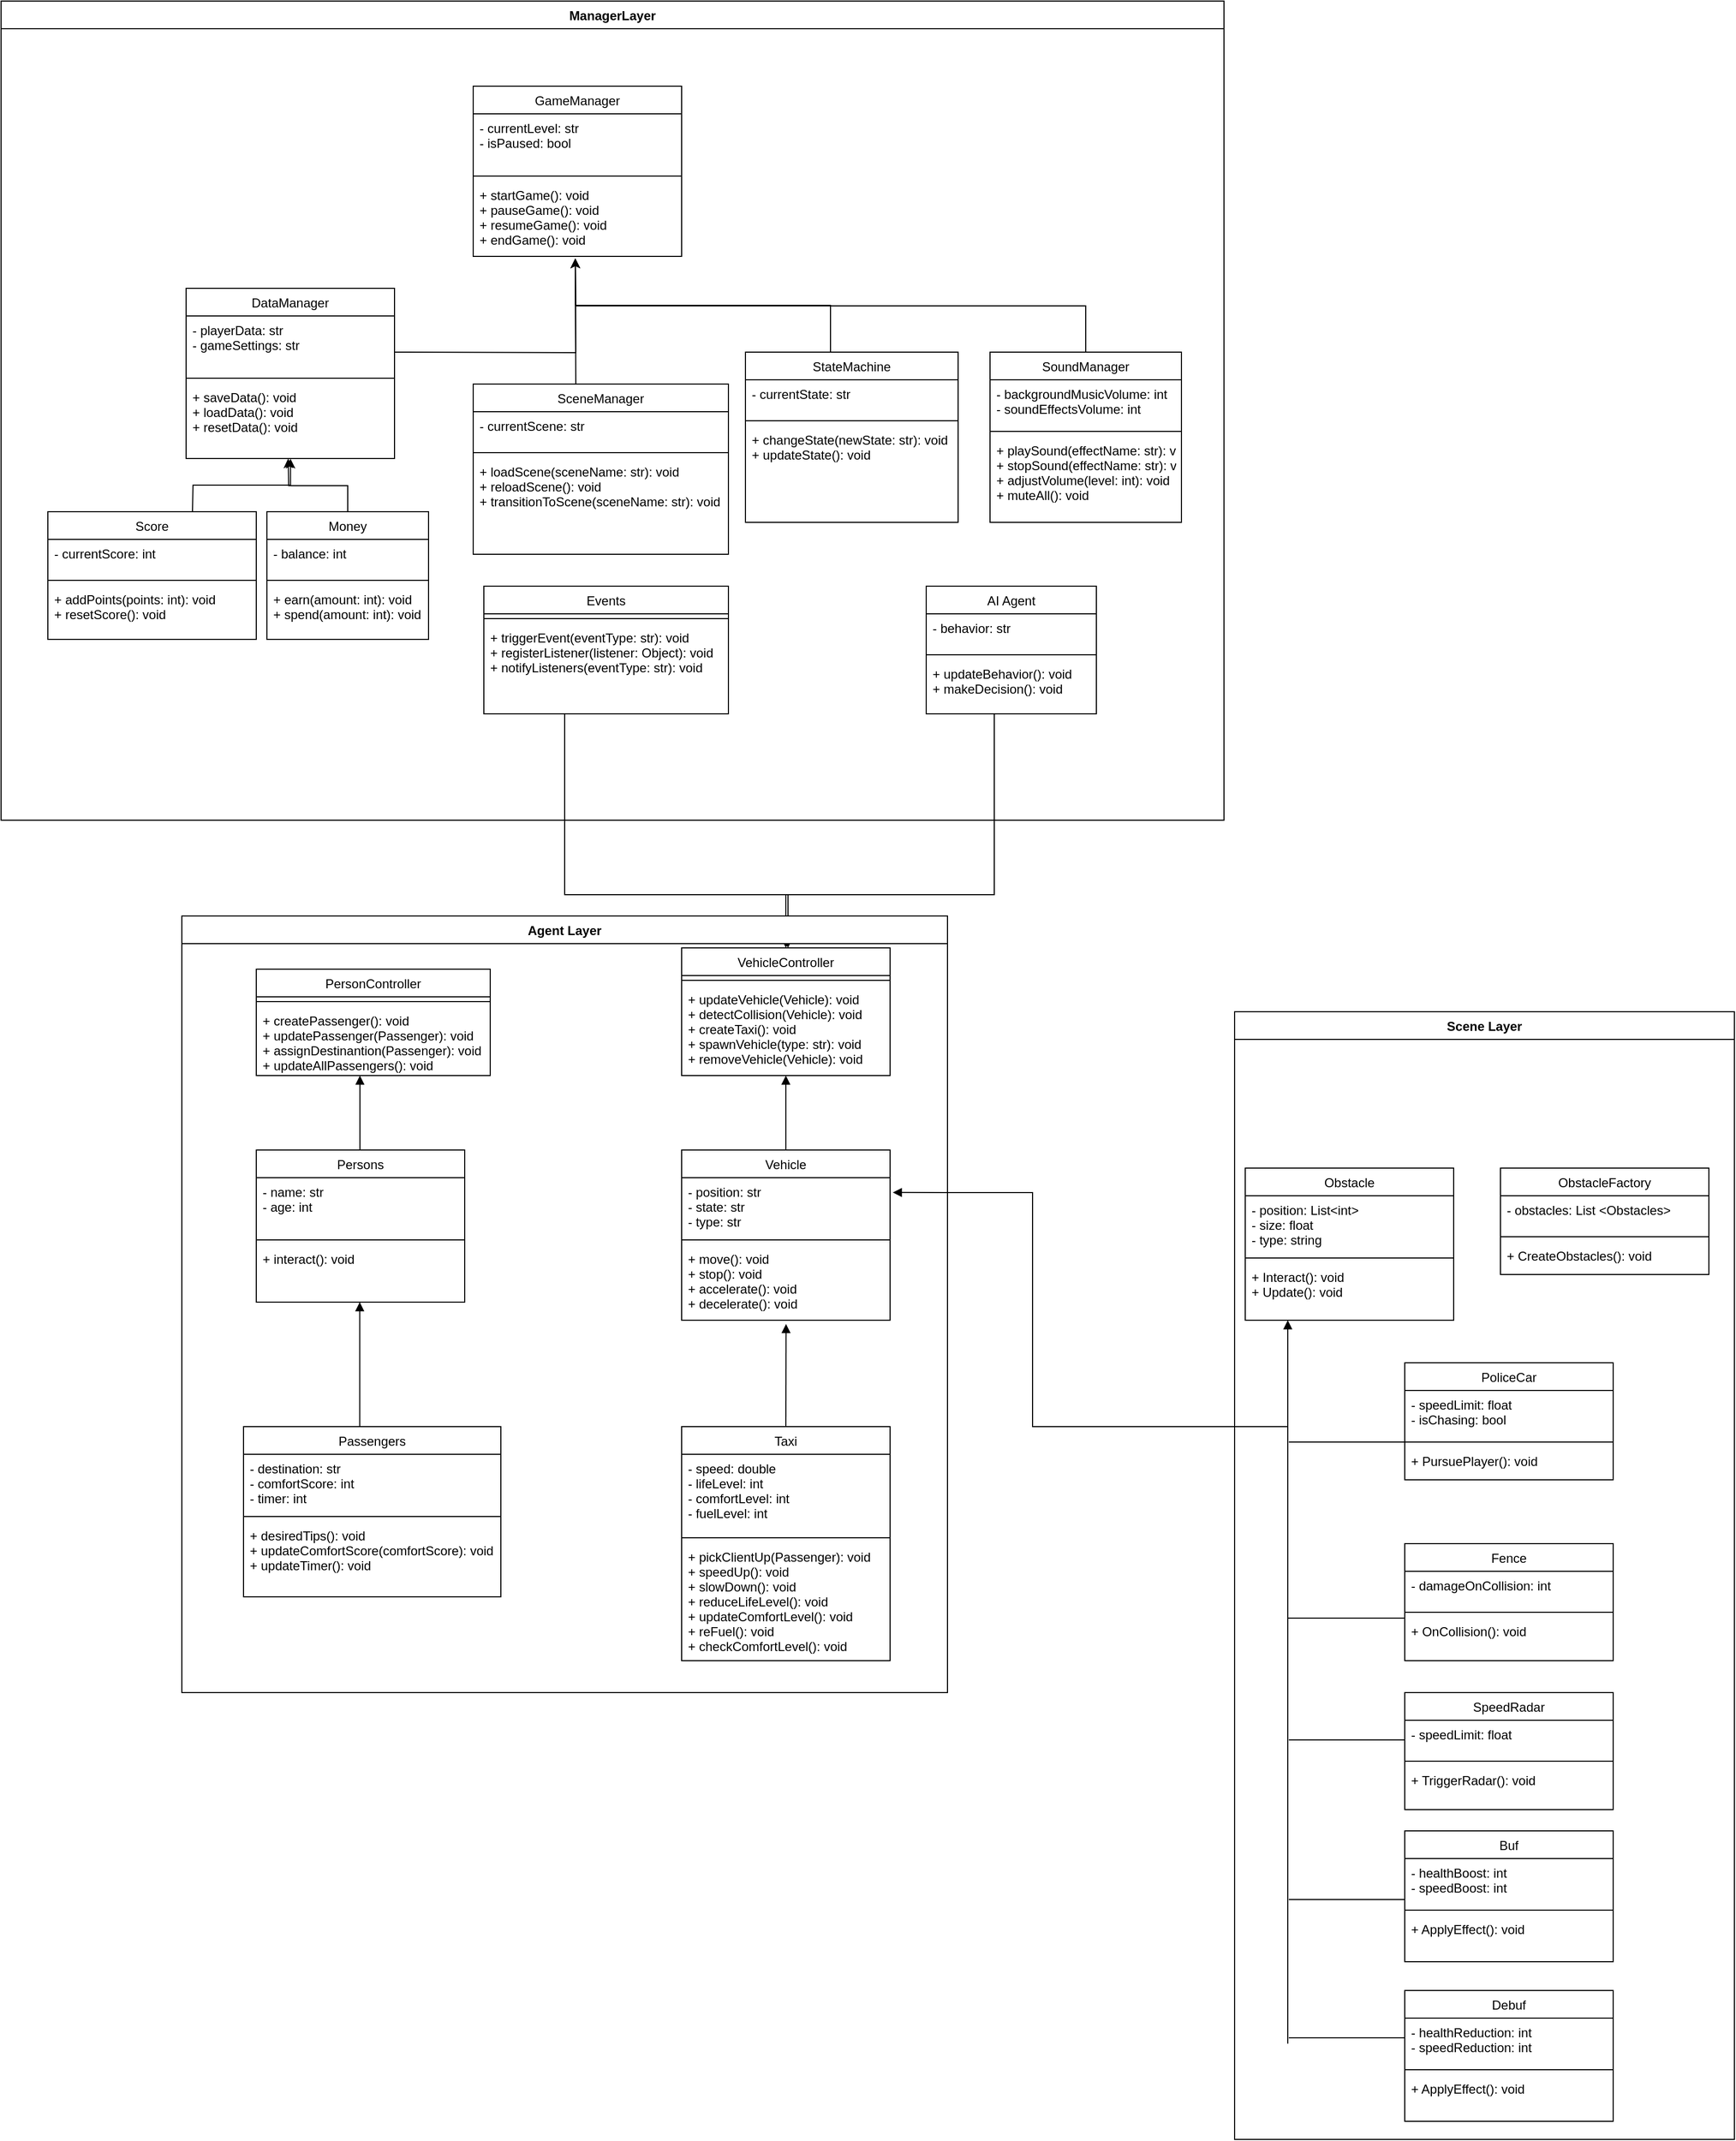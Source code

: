 <mxfile version="24.8.4">
  <diagram name="Página-1" id="jQ9AS9Zogl4nFUwUI-iX">
    <mxGraphModel dx="1945" dy="2785" grid="1" gridSize="10" guides="1" tooltips="1" connect="1" arrows="1" fold="1" page="1" pageScale="1" pageWidth="3300" pageHeight="4681" math="0" shadow="0">
      <root>
        <mxCell id="0" />
        <mxCell id="1" parent="0" />
        <mxCell id="w9OgmgNNWoZoQkQ0Y3bQ-42" value="PoliceCar" style="swimlane;fontStyle=0;align=center;verticalAlign=top;childLayout=stackLayout;horizontal=1;startSize=26;horizontalStack=0;resizeParent=1;resizeLast=0;collapsible=1;marginBottom=0;rounded=0;shadow=0;strokeWidth=1;" parent="1" vertex="1">
          <mxGeometry x="1670" y="1520" width="196" height="110" as="geometry">
            <mxRectangle x="550" y="140" width="160" height="26" as="alternateBounds" />
          </mxGeometry>
        </mxCell>
        <mxCell id="w9OgmgNNWoZoQkQ0Y3bQ-43" value="- speedLimit: float&#xa;- isChasing: bool" style="text;align=left;verticalAlign=top;spacingLeft=4;spacingRight=4;overflow=hidden;rotatable=0;points=[[0,0.5],[1,0.5]];portConstraint=eastwest;" parent="w9OgmgNNWoZoQkQ0Y3bQ-42" vertex="1">
          <mxGeometry y="26" width="196" height="44" as="geometry" />
        </mxCell>
        <mxCell id="w9OgmgNNWoZoQkQ0Y3bQ-44" value="" style="line;html=1;strokeWidth=1;align=left;verticalAlign=middle;spacingTop=-1;spacingLeft=3;spacingRight=3;rotatable=0;labelPosition=right;points=[];portConstraint=eastwest;" parent="w9OgmgNNWoZoQkQ0Y3bQ-42" vertex="1">
          <mxGeometry y="70" width="196" height="9" as="geometry" />
        </mxCell>
        <mxCell id="QozGTDdaD8nDj7EN5Wp6-5" value="+ PursuePlayer(): void" style="text;align=left;verticalAlign=top;spacingLeft=4;spacingRight=4;overflow=hidden;rotatable=0;points=[[0,0.5],[1,0.5]];portConstraint=eastwest;" parent="w9OgmgNNWoZoQkQ0Y3bQ-42" vertex="1">
          <mxGeometry y="79" width="196" height="31" as="geometry" />
        </mxCell>
        <mxCell id="w9OgmgNNWoZoQkQ0Y3bQ-54" value="Obstacle" style="swimlane;fontStyle=0;align=center;verticalAlign=top;childLayout=stackLayout;horizontal=1;startSize=26;horizontalStack=0;resizeParent=1;resizeLast=0;collapsible=1;marginBottom=0;rounded=0;shadow=0;strokeWidth=1;" parent="1" vertex="1">
          <mxGeometry x="1520" y="1337" width="196" height="143" as="geometry">
            <mxRectangle x="550" y="140" width="160" height="26" as="alternateBounds" />
          </mxGeometry>
        </mxCell>
        <mxCell id="w9OgmgNNWoZoQkQ0Y3bQ-55" value="- position: List&lt;int&gt;&#xa;- size: float&#xa;- type: string" style="text;align=left;verticalAlign=top;spacingLeft=4;spacingRight=4;overflow=hidden;rotatable=0;points=[[0,0.5],[1,0.5]];portConstraint=eastwest;" parent="w9OgmgNNWoZoQkQ0Y3bQ-54" vertex="1">
          <mxGeometry y="26" width="196" height="54" as="geometry" />
        </mxCell>
        <mxCell id="w9OgmgNNWoZoQkQ0Y3bQ-56" value="" style="line;html=1;strokeWidth=1;align=left;verticalAlign=middle;spacingTop=-1;spacingLeft=3;spacingRight=3;rotatable=0;labelPosition=right;points=[];portConstraint=eastwest;" parent="w9OgmgNNWoZoQkQ0Y3bQ-54" vertex="1">
          <mxGeometry y="80" width="196" height="9" as="geometry" />
        </mxCell>
        <mxCell id="QozGTDdaD8nDj7EN5Wp6-3" value="+ Interact(): void&#xa;+ Update(): void" style="text;align=left;verticalAlign=top;spacingLeft=4;spacingRight=4;overflow=hidden;rotatable=0;points=[[0,0.5],[1,0.5]];portConstraint=eastwest;" parent="w9OgmgNNWoZoQkQ0Y3bQ-54" vertex="1">
          <mxGeometry y="89" width="196" height="54" as="geometry" />
        </mxCell>
        <mxCell id="w9OgmgNNWoZoQkQ0Y3bQ-60" value="" style="endArrow=none;html=1;rounded=0;entryX=-0.003;entryY=1;entryDx=0;entryDy=0;entryPerimeter=0;" parent="1" edge="1">
          <mxGeometry width="50" height="50" relative="1" as="geometry">
            <mxPoint x="1560" y="1760" as="sourcePoint" />
            <mxPoint x="1669.412" y="1760" as="targetPoint" />
          </mxGeometry>
        </mxCell>
        <mxCell id="w9OgmgNNWoZoQkQ0Y3bQ-61" value="" style="endArrow=none;html=1;rounded=0;entryX=-0.003;entryY=1;entryDx=0;entryDy=0;entryPerimeter=0;" parent="1" edge="1">
          <mxGeometry width="50" height="50" relative="1" as="geometry">
            <mxPoint x="1561" y="1594.5" as="sourcePoint" />
            <mxPoint x="1670" y="1594.5" as="targetPoint" />
          </mxGeometry>
        </mxCell>
        <mxCell id="w9OgmgNNWoZoQkQ0Y3bQ-62" value="" style="endArrow=none;html=1;rounded=0;entryX=-0.003;entryY=1;entryDx=0;entryDy=0;entryPerimeter=0;" parent="1" edge="1">
          <mxGeometry width="50" height="50" relative="1" as="geometry">
            <mxPoint x="1561" y="1874.5" as="sourcePoint" />
            <mxPoint x="1670" y="1874.5" as="targetPoint" />
          </mxGeometry>
        </mxCell>
        <mxCell id="w9OgmgNNWoZoQkQ0Y3bQ-63" value="" style="endArrow=none;html=1;rounded=0;entryX=-0.003;entryY=1;entryDx=0;entryDy=0;entryPerimeter=0;" parent="1" edge="1">
          <mxGeometry width="50" height="50" relative="1" as="geometry">
            <mxPoint x="1561" y="2024.5" as="sourcePoint" />
            <mxPoint x="1670" y="2024.5" as="targetPoint" />
          </mxGeometry>
        </mxCell>
        <mxCell id="w9OgmgNNWoZoQkQ0Y3bQ-64" value="" style="endArrow=none;html=1;rounded=0;entryX=-0.003;entryY=1;entryDx=0;entryDy=0;entryPerimeter=0;" parent="1" edge="1">
          <mxGeometry width="50" height="50" relative="1" as="geometry">
            <mxPoint x="1561" y="2154.5" as="sourcePoint" />
            <mxPoint x="1670" y="2154.5" as="targetPoint" />
          </mxGeometry>
        </mxCell>
        <mxCell id="w9OgmgNNWoZoQkQ0Y3bQ-65" value="" style="endArrow=block;html=1;rounded=0;endFill=1;" parent="1" edge="1">
          <mxGeometry width="50" height="50" relative="1" as="geometry">
            <mxPoint x="1560" y="2160" as="sourcePoint" />
            <mxPoint x="1560" y="1480" as="targetPoint" />
          </mxGeometry>
        </mxCell>
        <mxCell id="w9OgmgNNWoZoQkQ0Y3bQ-66" value="ObstacleFactory" style="swimlane;fontStyle=0;align=center;verticalAlign=top;childLayout=stackLayout;horizontal=1;startSize=26;horizontalStack=0;resizeParent=1;resizeLast=0;collapsible=1;marginBottom=0;rounded=0;shadow=0;strokeWidth=1;" parent="1" vertex="1">
          <mxGeometry x="1760" y="1337" width="196" height="100" as="geometry">
            <mxRectangle x="550" y="140" width="160" height="26" as="alternateBounds" />
          </mxGeometry>
        </mxCell>
        <mxCell id="w9OgmgNNWoZoQkQ0Y3bQ-67" value="- obstacles: List &lt;Obstacles&gt;" style="text;align=left;verticalAlign=top;spacingLeft=4;spacingRight=4;overflow=hidden;rotatable=0;points=[[0,0.5],[1,0.5]];portConstraint=eastwest;" parent="w9OgmgNNWoZoQkQ0Y3bQ-66" vertex="1">
          <mxGeometry y="26" width="196" height="34" as="geometry" />
        </mxCell>
        <mxCell id="w9OgmgNNWoZoQkQ0Y3bQ-68" value="" style="line;html=1;strokeWidth=1;align=left;verticalAlign=middle;spacingTop=-1;spacingLeft=3;spacingRight=3;rotatable=0;labelPosition=right;points=[];portConstraint=eastwest;" parent="w9OgmgNNWoZoQkQ0Y3bQ-66" vertex="1">
          <mxGeometry y="60" width="196" height="9" as="geometry" />
        </mxCell>
        <mxCell id="QozGTDdaD8nDj7EN5Wp6-1" value="+ CreateObstacles(): void" style="text;align=left;verticalAlign=top;spacingLeft=4;spacingRight=4;overflow=hidden;rotatable=0;points=[[0,0.5],[1,0.5]];portConstraint=eastwest;" parent="w9OgmgNNWoZoQkQ0Y3bQ-66" vertex="1">
          <mxGeometry y="69" width="196" height="31" as="geometry" />
        </mxCell>
        <mxCell id="w9OgmgNNWoZoQkQ0Y3bQ-496" value="" style="endArrow=none;html=1;rounded=0;exitX=1.013;exitY=0.258;exitDx=0;exitDy=0;exitPerimeter=0;startArrow=block;startFill=1;" parent="1" edge="1">
          <mxGeometry width="50" height="50" relative="1" as="geometry">
            <mxPoint x="1188.548" y="1359.932" as="sourcePoint" />
            <mxPoint x="1560" y="1580" as="targetPoint" />
            <Array as="points">
              <mxPoint x="1320" y="1360" />
              <mxPoint x="1320" y="1580" />
            </Array>
          </mxGeometry>
        </mxCell>
        <mxCell id="w9OgmgNNWoZoQkQ0Y3bQ-497" value="" style="endArrow=block;html=1;rounded=0;endFill=1;entryX=0.501;entryY=1.05;entryDx=0;entryDy=0;entryPerimeter=0;exitX=0.5;exitY=0;exitDx=0;exitDy=0;" parent="1" source="XtYWaSKJZAA2XjP9eTMw-35" target="XtYWaSKJZAA2XjP9eTMw-43" edge="1">
          <mxGeometry width="50" height="50" relative="1" as="geometry">
            <mxPoint x="1090" y="1580" as="sourcePoint" />
            <mxPoint x="1090" y="1460" as="targetPoint" />
          </mxGeometry>
        </mxCell>
        <mxCell id="w9OgmgNNWoZoQkQ0Y3bQ-498" value="" style="endArrow=block;html=1;rounded=0;endFill=1;" parent="1" edge="1">
          <mxGeometry width="50" height="50" relative="1" as="geometry">
            <mxPoint x="687.29" y="1583" as="sourcePoint" />
            <mxPoint x="687.29" y="1463" as="targetPoint" />
          </mxGeometry>
        </mxCell>
        <mxCell id="w9OgmgNNWoZoQkQ0Y3bQ-506" value="" style="endArrow=block;html=1;rounded=0;endFill=1;exitX=0.5;exitY=0;exitDx=0;exitDy=0;entryX=0.5;entryY=1;entryDx=0;entryDy=0;" parent="1" target="XtYWaSKJZAA2XjP9eTMw-49" edge="1">
          <mxGeometry width="50" height="50" relative="1" as="geometry">
            <mxPoint x="1088" y="1320" as="sourcePoint" />
            <mxPoint x="1087.47" y="1240" as="targetPoint" />
          </mxGeometry>
        </mxCell>
        <mxCell id="w9OgmgNNWoZoQkQ0Y3bQ-507" value="" style="endArrow=block;html=1;rounded=0;endFill=1;exitX=0.5;exitY=1;exitDx=0;exitDy=0;entryX=0.5;entryY=0;entryDx=0;entryDy=0;" parent="1" edge="1">
          <mxGeometry width="50" height="50" relative="1" as="geometry">
            <mxPoint x="1284" y="910" as="sourcePoint" />
            <mxPoint x="1088.0" y="1130" as="targetPoint" />
            <Array as="points">
              <mxPoint x="1284" y="1080" />
              <mxPoint x="1088" y="1080" />
            </Array>
          </mxGeometry>
        </mxCell>
        <mxCell id="w9OgmgNNWoZoQkQ0Y3bQ-512" value="" style="endArrow=block;html=1;rounded=0;endFill=1;" parent="1" edge="1">
          <mxGeometry width="50" height="50" relative="1" as="geometry">
            <mxPoint x="880" y="910" as="sourcePoint" />
            <mxPoint x="1090" y="1130" as="targetPoint" />
            <Array as="points">
              <mxPoint x="880" y="1080" />
              <mxPoint x="1090" y="1080" />
            </Array>
          </mxGeometry>
        </mxCell>
        <mxCell id="w9OgmgNNWoZoQkQ0Y3bQ-539" style="edgeStyle=orthogonalEdgeStyle;rounded=0;orthogonalLoop=1;jettySize=auto;html=1;exitX=0.5;exitY=0;exitDx=0;exitDy=0;entryX=0.5;entryY=1;entryDx=0;entryDy=0;" parent="1" edge="1">
          <mxGeometry relative="1" as="geometry">
            <mxPoint x="720" y="570" as="sourcePoint" />
            <mxPoint x="890" y="482" as="targetPoint" />
          </mxGeometry>
        </mxCell>
        <mxCell id="w9OgmgNNWoZoQkQ0Y3bQ-543" style="edgeStyle=orthogonalEdgeStyle;rounded=0;orthogonalLoop=1;jettySize=auto;html=1;exitX=0.5;exitY=0;exitDx=0;exitDy=0;entryX=0.5;entryY=1;entryDx=0;entryDy=0;" parent="1" edge="1">
          <mxGeometry relative="1" as="geometry">
            <mxPoint x="920" y="600" as="sourcePoint" />
            <mxPoint x="890" y="482" as="targetPoint" />
          </mxGeometry>
        </mxCell>
        <mxCell id="w9OgmgNNWoZoQkQ0Y3bQ-541" style="edgeStyle=orthogonalEdgeStyle;rounded=0;orthogonalLoop=1;jettySize=auto;html=1;exitX=0.5;exitY=0;exitDx=0;exitDy=0;entryX=0.5;entryY=1;entryDx=0;entryDy=0;" parent="1" edge="1">
          <mxGeometry relative="1" as="geometry">
            <mxPoint x="890" y="482" as="targetPoint" />
            <Array as="points">
              <mxPoint x="1130" y="526" />
              <mxPoint x="890" y="526" />
            </Array>
            <mxPoint x="1130" y="570" as="sourcePoint" />
          </mxGeometry>
        </mxCell>
        <mxCell id="w9OgmgNNWoZoQkQ0Y3bQ-544" style="edgeStyle=orthogonalEdgeStyle;rounded=0;orthogonalLoop=1;jettySize=auto;html=1;exitX=0.5;exitY=0;exitDx=0;exitDy=0;entryX=0.5;entryY=1;entryDx=0;entryDy=0;" parent="1" source="w9OgmgNNWoZoQkQ0Y3bQ-542" edge="1">
          <mxGeometry relative="1" as="geometry">
            <mxPoint x="890" y="482" as="targetPoint" />
          </mxGeometry>
        </mxCell>
        <mxCell id="w9OgmgNNWoZoQkQ0Y3bQ-542" value="" style="swimlane;fontStyle=1;align=center;verticalAlign=top;childLayout=stackLayout;horizontal=1;startSize=0;horizontalStack=0;resizeParent=1;resizeParentMax=0;resizeLast=0;collapsible=1;marginBottom=0;whiteSpace=wrap;html=1;" parent="1" vertex="1">
          <mxGeometry x="1280" y="570" width="180" height="160" as="geometry">
            <mxRectangle x="1280" y="570" width="50" height="40" as="alternateBounds" />
          </mxGeometry>
        </mxCell>
        <mxCell id="zh0FDaoDRnqp61U7Bm0m-29" value="SoundManager" style="swimlane;fontStyle=0;align=center;verticalAlign=top;childLayout=stackLayout;horizontal=1;startSize=26;horizontalStack=0;resizeParent=1;resizeLast=0;collapsible=1;marginBottom=0;rounded=0;shadow=0;strokeWidth=1;" vertex="1" parent="w9OgmgNNWoZoQkQ0Y3bQ-542">
          <mxGeometry width="180" height="160" as="geometry">
            <mxRectangle x="550" y="140" width="160" height="26" as="alternateBounds" />
          </mxGeometry>
        </mxCell>
        <mxCell id="zh0FDaoDRnqp61U7Bm0m-30" value="- backgroundMusicVolume: int&#xa;- soundEffectsVolume: int" style="text;align=left;verticalAlign=top;spacingLeft=4;spacingRight=4;overflow=hidden;rotatable=0;points=[[0,0.5],[1,0.5]];portConstraint=eastwest;" vertex="1" parent="zh0FDaoDRnqp61U7Bm0m-29">
          <mxGeometry y="26" width="180" height="44" as="geometry" />
        </mxCell>
        <mxCell id="zh0FDaoDRnqp61U7Bm0m-31" value="" style="line;html=1;strokeWidth=1;align=left;verticalAlign=middle;spacingTop=-1;spacingLeft=3;spacingRight=3;rotatable=0;labelPosition=right;points=[];portConstraint=eastwest;" vertex="1" parent="zh0FDaoDRnqp61U7Bm0m-29">
          <mxGeometry y="70" width="180" height="9" as="geometry" />
        </mxCell>
        <mxCell id="zh0FDaoDRnqp61U7Bm0m-32" value="+ playSound(effectName: str): void&#xa;+ stopSound(effectName: str): void&#xa;+ adjustVolume(level: int): void&#xa;+ muteAll(): void" style="text;align=left;verticalAlign=top;spacingLeft=4;spacingRight=4;overflow=hidden;rotatable=0;points=[[0,0.5],[1,0.5]];portConstraint=eastwest;" vertex="1" parent="zh0FDaoDRnqp61U7Bm0m-29">
          <mxGeometry y="79" width="180" height="71" as="geometry" />
        </mxCell>
        <mxCell id="XtYWaSKJZAA2XjP9eTMw-10" value="Passengers" style="swimlane;fontStyle=0;align=center;verticalAlign=top;childLayout=stackLayout;horizontal=1;startSize=26;horizontalStack=0;resizeParent=1;resizeLast=0;collapsible=1;marginBottom=0;rounded=0;shadow=0;strokeWidth=1;" parent="1" vertex="1">
          <mxGeometry x="578" y="1580" width="242" height="160" as="geometry">
            <mxRectangle x="550" y="140" width="160" height="26" as="alternateBounds" />
          </mxGeometry>
        </mxCell>
        <mxCell id="XtYWaSKJZAA2XjP9eTMw-11" value="- destination: str&#xa;- comfortScore: int&#xa;- timer: int" style="text;align=left;verticalAlign=top;spacingLeft=4;spacingRight=4;overflow=hidden;rotatable=0;points=[[0,0.5],[1,0.5]];portConstraint=eastwest;" parent="XtYWaSKJZAA2XjP9eTMw-10" vertex="1">
          <mxGeometry y="26" width="242" height="54" as="geometry" />
        </mxCell>
        <mxCell id="XtYWaSKJZAA2XjP9eTMw-12" value="" style="line;html=1;strokeWidth=1;align=left;verticalAlign=middle;spacingTop=-1;spacingLeft=3;spacingRight=3;rotatable=0;labelPosition=right;points=[];portConstraint=eastwest;" parent="XtYWaSKJZAA2XjP9eTMw-10" vertex="1">
          <mxGeometry y="80" width="242" height="9" as="geometry" />
        </mxCell>
        <mxCell id="XtYWaSKJZAA2XjP9eTMw-14" value="+ desiredTips(): void&#xa;+ updateComfortScore(comfortScore): void&#xa;+ updateTimer(): void" style="text;align=left;verticalAlign=top;spacingLeft=4;spacingRight=4;overflow=hidden;rotatable=0;points=[[0,0.5],[1,0.5]];portConstraint=eastwest;" parent="XtYWaSKJZAA2XjP9eTMw-10" vertex="1">
          <mxGeometry y="89" width="242" height="71" as="geometry" />
        </mxCell>
        <mxCell id="XtYWaSKJZAA2XjP9eTMw-22" value="Persons" style="swimlane;fontStyle=0;align=center;verticalAlign=top;childLayout=stackLayout;horizontal=1;startSize=26;horizontalStack=0;resizeParent=1;resizeLast=0;collapsible=1;marginBottom=0;rounded=0;shadow=0;strokeWidth=1;" parent="1" vertex="1">
          <mxGeometry x="590" y="1320" width="196" height="143" as="geometry">
            <mxRectangle x="550" y="140" width="160" height="26" as="alternateBounds" />
          </mxGeometry>
        </mxCell>
        <mxCell id="XtYWaSKJZAA2XjP9eTMw-23" value="- name: str&#xa;- age: int" style="text;align=left;verticalAlign=top;spacingLeft=4;spacingRight=4;overflow=hidden;rotatable=0;points=[[0,0.5],[1,0.5]];portConstraint=eastwest;" parent="XtYWaSKJZAA2XjP9eTMw-22" vertex="1">
          <mxGeometry y="26" width="196" height="54" as="geometry" />
        </mxCell>
        <mxCell id="XtYWaSKJZAA2XjP9eTMw-24" value="" style="line;html=1;strokeWidth=1;align=left;verticalAlign=middle;spacingTop=-1;spacingLeft=3;spacingRight=3;rotatable=0;labelPosition=right;points=[];portConstraint=eastwest;" parent="XtYWaSKJZAA2XjP9eTMw-22" vertex="1">
          <mxGeometry y="80" width="196" height="9" as="geometry" />
        </mxCell>
        <mxCell id="XtYWaSKJZAA2XjP9eTMw-25" value="+ interact(): void" style="text;align=left;verticalAlign=top;spacingLeft=4;spacingRight=4;overflow=hidden;rotatable=0;points=[[0,0.5],[1,0.5]];portConstraint=eastwest;" parent="XtYWaSKJZAA2XjP9eTMw-22" vertex="1">
          <mxGeometry y="89" width="196" height="54" as="geometry" />
        </mxCell>
        <mxCell id="XtYWaSKJZAA2XjP9eTMw-27" value="PersonController" style="swimlane;fontStyle=0;align=center;verticalAlign=top;childLayout=stackLayout;horizontal=1;startSize=26;horizontalStack=0;resizeParent=1;resizeLast=0;collapsible=1;marginBottom=0;rounded=0;shadow=0;strokeWidth=1;" parent="1" vertex="1">
          <mxGeometry x="590" y="1150" width="220" height="100" as="geometry">
            <mxRectangle x="550" y="140" width="160" height="26" as="alternateBounds" />
          </mxGeometry>
        </mxCell>
        <mxCell id="XtYWaSKJZAA2XjP9eTMw-29" value="" style="line;html=1;strokeWidth=1;align=left;verticalAlign=middle;spacingTop=-1;spacingLeft=3;spacingRight=3;rotatable=0;labelPosition=right;points=[];portConstraint=eastwest;" parent="XtYWaSKJZAA2XjP9eTMw-27" vertex="1">
          <mxGeometry y="26" width="220" height="9" as="geometry" />
        </mxCell>
        <mxCell id="XtYWaSKJZAA2XjP9eTMw-33" value="+ createPassenger(): void&#xa;+ updatePassenger(Passenger): void&#xa;+ assignDestinantion(Passenger): void&#xa;+ updateAllPassengers(): void" style="text;align=left;verticalAlign=top;spacingLeft=4;spacingRight=4;overflow=hidden;rotatable=0;points=[[0,0.5],[1,0.5]];portConstraint=eastwest;" parent="XtYWaSKJZAA2XjP9eTMw-27" vertex="1">
          <mxGeometry y="35" width="220" height="65" as="geometry" />
        </mxCell>
        <mxCell id="XtYWaSKJZAA2XjP9eTMw-35" value="Taxi" style="swimlane;fontStyle=0;align=center;verticalAlign=top;childLayout=stackLayout;horizontal=1;startSize=26;horizontalStack=0;resizeParent=1;resizeLast=0;collapsible=1;marginBottom=0;rounded=0;shadow=0;strokeWidth=1;" parent="1" vertex="1">
          <mxGeometry x="990" y="1580" width="196" height="220" as="geometry">
            <mxRectangle x="550" y="140" width="160" height="26" as="alternateBounds" />
          </mxGeometry>
        </mxCell>
        <mxCell id="XtYWaSKJZAA2XjP9eTMw-36" value="- speed: double&#xa;- lifeLevel: int&#xa;- comfortLevel: int&#xa;- fuelLevel: int" style="text;align=left;verticalAlign=top;spacingLeft=4;spacingRight=4;overflow=hidden;rotatable=0;points=[[0,0.5],[1,0.5]];portConstraint=eastwest;" parent="XtYWaSKJZAA2XjP9eTMw-35" vertex="1">
          <mxGeometry y="26" width="196" height="74" as="geometry" />
        </mxCell>
        <mxCell id="XtYWaSKJZAA2XjP9eTMw-37" value="" style="line;html=1;strokeWidth=1;align=left;verticalAlign=middle;spacingTop=-1;spacingLeft=3;spacingRight=3;rotatable=0;labelPosition=right;points=[];portConstraint=eastwest;" parent="XtYWaSKJZAA2XjP9eTMw-35" vertex="1">
          <mxGeometry y="100" width="196" height="9" as="geometry" />
        </mxCell>
        <mxCell id="XtYWaSKJZAA2XjP9eTMw-38" value="+ pickClientUp(Passenger): void&#xa;+ speedUp(): void&#xa;+ slowDown(): void&#xa;+ reduceLifeLevel(): void&#xa;+ updateComfortLevel(): void&#xa;+ reFuel(): void&#xa;+ checkComfortLevel(): void" style="text;align=left;verticalAlign=top;spacingLeft=4;spacingRight=4;overflow=hidden;rotatable=0;points=[[0,0.5],[1,0.5]];portConstraint=eastwest;" parent="XtYWaSKJZAA2XjP9eTMw-35" vertex="1">
          <mxGeometry y="109" width="196" height="111" as="geometry" />
        </mxCell>
        <mxCell id="XtYWaSKJZAA2XjP9eTMw-40" value="Vehicle" style="swimlane;fontStyle=0;align=center;verticalAlign=top;childLayout=stackLayout;horizontal=1;startSize=26;horizontalStack=0;resizeParent=1;resizeLast=0;collapsible=1;marginBottom=0;rounded=0;shadow=0;strokeWidth=1;" parent="1" vertex="1">
          <mxGeometry x="990" y="1320" width="196" height="160" as="geometry">
            <mxRectangle x="550" y="140" width="160" height="26" as="alternateBounds" />
          </mxGeometry>
        </mxCell>
        <mxCell id="XtYWaSKJZAA2XjP9eTMw-41" value="- position: str&#xa;- state: str&#xa;- type: str" style="text;align=left;verticalAlign=top;spacingLeft=4;spacingRight=4;overflow=hidden;rotatable=0;points=[[0,0.5],[1,0.5]];portConstraint=eastwest;" parent="XtYWaSKJZAA2XjP9eTMw-40" vertex="1">
          <mxGeometry y="26" width="196" height="54" as="geometry" />
        </mxCell>
        <mxCell id="XtYWaSKJZAA2XjP9eTMw-42" value="" style="line;html=1;strokeWidth=1;align=left;verticalAlign=middle;spacingTop=-1;spacingLeft=3;spacingRight=3;rotatable=0;labelPosition=right;points=[];portConstraint=eastwest;" parent="XtYWaSKJZAA2XjP9eTMw-40" vertex="1">
          <mxGeometry y="80" width="196" height="9" as="geometry" />
        </mxCell>
        <mxCell id="XtYWaSKJZAA2XjP9eTMw-43" value="+ move(): void&#xa;+ stop(): void&#xa;+ accelerate(): void&#xa;+ decelerate(): void" style="text;align=left;verticalAlign=top;spacingLeft=4;spacingRight=4;overflow=hidden;rotatable=0;points=[[0,0.5],[1,0.5]];portConstraint=eastwest;" parent="XtYWaSKJZAA2XjP9eTMw-40" vertex="1">
          <mxGeometry y="89" width="196" height="71" as="geometry" />
        </mxCell>
        <mxCell id="XtYWaSKJZAA2XjP9eTMw-49" value="VehicleController" style="swimlane;fontStyle=0;align=center;verticalAlign=top;childLayout=stackLayout;horizontal=1;startSize=26;horizontalStack=0;resizeParent=1;resizeLast=0;collapsible=1;marginBottom=0;rounded=0;shadow=0;strokeWidth=1;" parent="1" vertex="1">
          <mxGeometry x="990" y="1130" width="196" height="120" as="geometry">
            <mxRectangle x="550" y="140" width="160" height="26" as="alternateBounds" />
          </mxGeometry>
        </mxCell>
        <mxCell id="XtYWaSKJZAA2XjP9eTMw-50" value="" style="line;html=1;strokeWidth=1;align=left;verticalAlign=middle;spacingTop=-1;spacingLeft=3;spacingRight=3;rotatable=0;labelPosition=right;points=[];portConstraint=eastwest;" parent="XtYWaSKJZAA2XjP9eTMw-49" vertex="1">
          <mxGeometry y="26" width="196" height="9" as="geometry" />
        </mxCell>
        <mxCell id="XtYWaSKJZAA2XjP9eTMw-51" value="+ updateVehicle(Vehicle): void&#xa;+ detectCollision(Vehicle): void&#xa;+ createTaxi(): void&#xa;+ spawnVehicle(type: str): void&#xa;+ removeVehicle(Vehicle): void" style="text;align=left;verticalAlign=top;spacingLeft=4;spacingRight=4;overflow=hidden;rotatable=0;points=[[0,0.5],[1,0.5]];portConstraint=eastwest;" parent="XtYWaSKJZAA2XjP9eTMw-49" vertex="1">
          <mxGeometry y="35" width="196" height="85" as="geometry" />
        </mxCell>
        <mxCell id="XtYWaSKJZAA2XjP9eTMw-58" value="" style="endArrow=block;html=1;rounded=0;endFill=1;exitX=0.5;exitY=0;exitDx=0;exitDy=0;entryX=0.5;entryY=1;entryDx=0;entryDy=0;" parent="1" edge="1">
          <mxGeometry width="50" height="50" relative="1" as="geometry">
            <mxPoint x="687.47" y="1320" as="sourcePoint" />
            <mxPoint x="687.47" y="1250" as="targetPoint" />
          </mxGeometry>
        </mxCell>
        <mxCell id="XtYWaSKJZAA2XjP9eTMw-60" value="Agent Layer" style="swimlane;fontStyle=1;align=center;verticalAlign=top;childLayout=stackLayout;horizontal=1;startSize=26;horizontalStack=0;resizeParent=1;resizeParentMax=0;resizeLast=0;collapsible=1;marginBottom=0;whiteSpace=wrap;html=1;" parent="1" vertex="1">
          <mxGeometry x="520" y="1100" width="720" height="730" as="geometry" />
        </mxCell>
        <mxCell id="QozGTDdaD8nDj7EN5Wp6-10" value="Fence" style="swimlane;fontStyle=0;align=center;verticalAlign=top;childLayout=stackLayout;horizontal=1;startSize=26;horizontalStack=0;resizeParent=1;resizeLast=0;collapsible=1;marginBottom=0;rounded=0;shadow=0;strokeWidth=1;" parent="1" vertex="1">
          <mxGeometry x="1670" y="1690" width="196" height="110" as="geometry">
            <mxRectangle x="550" y="140" width="160" height="26" as="alternateBounds" />
          </mxGeometry>
        </mxCell>
        <mxCell id="QozGTDdaD8nDj7EN5Wp6-11" value="- damageOnCollision: int" style="text;align=left;verticalAlign=top;spacingLeft=4;spacingRight=4;overflow=hidden;rotatable=0;points=[[0,0.5],[1,0.5]];portConstraint=eastwest;" parent="QozGTDdaD8nDj7EN5Wp6-10" vertex="1">
          <mxGeometry y="26" width="196" height="34" as="geometry" />
        </mxCell>
        <mxCell id="QozGTDdaD8nDj7EN5Wp6-12" value="" style="line;html=1;strokeWidth=1;align=left;verticalAlign=middle;spacingTop=-1;spacingLeft=3;spacingRight=3;rotatable=0;labelPosition=right;points=[];portConstraint=eastwest;" parent="QozGTDdaD8nDj7EN5Wp6-10" vertex="1">
          <mxGeometry y="60" width="196" height="9" as="geometry" />
        </mxCell>
        <mxCell id="QozGTDdaD8nDj7EN5Wp6-13" value="+ OnCollision(): void" style="text;align=left;verticalAlign=top;spacingLeft=4;spacingRight=4;overflow=hidden;rotatable=0;points=[[0,0.5],[1,0.5]];portConstraint=eastwest;" parent="QozGTDdaD8nDj7EN5Wp6-10" vertex="1">
          <mxGeometry y="69" width="196" height="31" as="geometry" />
        </mxCell>
        <mxCell id="QozGTDdaD8nDj7EN5Wp6-16" value="SpeedRadar" style="swimlane;fontStyle=0;align=center;verticalAlign=top;childLayout=stackLayout;horizontal=1;startSize=26;horizontalStack=0;resizeParent=1;resizeLast=0;collapsible=1;marginBottom=0;rounded=0;shadow=0;strokeWidth=1;" parent="1" vertex="1">
          <mxGeometry x="1670" y="1830" width="196" height="110" as="geometry">
            <mxRectangle x="550" y="140" width="160" height="26" as="alternateBounds" />
          </mxGeometry>
        </mxCell>
        <mxCell id="QozGTDdaD8nDj7EN5Wp6-17" value="- speedLimit: float" style="text;align=left;verticalAlign=top;spacingLeft=4;spacingRight=4;overflow=hidden;rotatable=0;points=[[0,0.5],[1,0.5]];portConstraint=eastwest;" parent="QozGTDdaD8nDj7EN5Wp6-16" vertex="1">
          <mxGeometry y="26" width="196" height="34" as="geometry" />
        </mxCell>
        <mxCell id="QozGTDdaD8nDj7EN5Wp6-18" value="" style="line;html=1;strokeWidth=1;align=left;verticalAlign=middle;spacingTop=-1;spacingLeft=3;spacingRight=3;rotatable=0;labelPosition=right;points=[];portConstraint=eastwest;" parent="QozGTDdaD8nDj7EN5Wp6-16" vertex="1">
          <mxGeometry y="60" width="196" height="9" as="geometry" />
        </mxCell>
        <mxCell id="QozGTDdaD8nDj7EN5Wp6-19" value="+ TriggerRadar(): void" style="text;align=left;verticalAlign=top;spacingLeft=4;spacingRight=4;overflow=hidden;rotatable=0;points=[[0,0.5],[1,0.5]];portConstraint=eastwest;" parent="QozGTDdaD8nDj7EN5Wp6-16" vertex="1">
          <mxGeometry y="69" width="196" height="34" as="geometry" />
        </mxCell>
        <mxCell id="QozGTDdaD8nDj7EN5Wp6-21" value="Buf" style="swimlane;fontStyle=0;align=center;verticalAlign=top;childLayout=stackLayout;horizontal=1;startSize=26;horizontalStack=0;resizeParent=1;resizeLast=0;collapsible=1;marginBottom=0;rounded=0;shadow=0;strokeWidth=1;" parent="1" vertex="1">
          <mxGeometry x="1670" y="1960" width="196" height="123" as="geometry">
            <mxRectangle x="550" y="140" width="160" height="26" as="alternateBounds" />
          </mxGeometry>
        </mxCell>
        <mxCell id="QozGTDdaD8nDj7EN5Wp6-22" value="- healthBoost: int&#xa;- speedBoost: int" style="text;align=left;verticalAlign=top;spacingLeft=4;spacingRight=4;overflow=hidden;rotatable=0;points=[[0,0.5],[1,0.5]];portConstraint=eastwest;" parent="QozGTDdaD8nDj7EN5Wp6-21" vertex="1">
          <mxGeometry y="26" width="196" height="44" as="geometry" />
        </mxCell>
        <mxCell id="QozGTDdaD8nDj7EN5Wp6-23" value="" style="line;html=1;strokeWidth=1;align=left;verticalAlign=middle;spacingTop=-1;spacingLeft=3;spacingRight=3;rotatable=0;labelPosition=right;points=[];portConstraint=eastwest;" parent="QozGTDdaD8nDj7EN5Wp6-21" vertex="1">
          <mxGeometry y="70" width="196" height="9" as="geometry" />
        </mxCell>
        <mxCell id="QozGTDdaD8nDj7EN5Wp6-27" value="+ ApplyEffect(): void" style="text;align=left;verticalAlign=top;spacingLeft=4;spacingRight=4;overflow=hidden;rotatable=0;points=[[0,0.5],[1,0.5]];portConstraint=eastwest;" parent="QozGTDdaD8nDj7EN5Wp6-21" vertex="1">
          <mxGeometry y="79" width="196" height="44" as="geometry" />
        </mxCell>
        <mxCell id="QozGTDdaD8nDj7EN5Wp6-29" value="Debuf" style="swimlane;fontStyle=0;align=center;verticalAlign=top;childLayout=stackLayout;horizontal=1;startSize=26;horizontalStack=0;resizeParent=1;resizeLast=0;collapsible=1;marginBottom=0;rounded=0;shadow=0;strokeWidth=1;" parent="1" vertex="1">
          <mxGeometry x="1670" y="2110" width="196" height="123" as="geometry">
            <mxRectangle x="550" y="140" width="160" height="26" as="alternateBounds" />
          </mxGeometry>
        </mxCell>
        <mxCell id="QozGTDdaD8nDj7EN5Wp6-30" value="- healthReduction: int&#xa;- speedReduction: int&#xa;&#xa;" style="text;align=left;verticalAlign=top;spacingLeft=4;spacingRight=4;overflow=hidden;rotatable=0;points=[[0,0.5],[1,0.5]];portConstraint=eastwest;" parent="QozGTDdaD8nDj7EN5Wp6-29" vertex="1">
          <mxGeometry y="26" width="196" height="44" as="geometry" />
        </mxCell>
        <mxCell id="QozGTDdaD8nDj7EN5Wp6-31" value="" style="line;html=1;strokeWidth=1;align=left;verticalAlign=middle;spacingTop=-1;spacingLeft=3;spacingRight=3;rotatable=0;labelPosition=right;points=[];portConstraint=eastwest;" parent="QozGTDdaD8nDj7EN5Wp6-29" vertex="1">
          <mxGeometry y="70" width="196" height="9" as="geometry" />
        </mxCell>
        <mxCell id="QozGTDdaD8nDj7EN5Wp6-32" value="+ ApplyEffect(): void" style="text;align=left;verticalAlign=top;spacingLeft=4;spacingRight=4;overflow=hidden;rotatable=0;points=[[0,0.5],[1,0.5]];portConstraint=eastwest;" parent="QozGTDdaD8nDj7EN5Wp6-29" vertex="1">
          <mxGeometry y="79" width="196" height="44" as="geometry" />
        </mxCell>
        <mxCell id="QozGTDdaD8nDj7EN5Wp6-33" value="Scene Layer" style="swimlane;fontStyle=1;align=center;verticalAlign=top;childLayout=stackLayout;horizontal=1;startSize=26;horizontalStack=0;resizeParent=1;resizeParentMax=0;resizeLast=0;collapsible=1;marginBottom=0;whiteSpace=wrap;html=1;" parent="1" vertex="1">
          <mxGeometry x="1510" y="1190" width="470" height="1060" as="geometry" />
        </mxCell>
        <mxCell id="zh0FDaoDRnqp61U7Bm0m-4" value="GameManager" style="swimlane;fontStyle=0;align=center;verticalAlign=top;childLayout=stackLayout;horizontal=1;startSize=26;horizontalStack=0;resizeParent=1;resizeLast=0;collapsible=1;marginBottom=0;rounded=0;shadow=0;strokeWidth=1;" vertex="1" parent="1">
          <mxGeometry x="794" y="320" width="196" height="160" as="geometry">
            <mxRectangle x="550" y="140" width="160" height="26" as="alternateBounds" />
          </mxGeometry>
        </mxCell>
        <mxCell id="zh0FDaoDRnqp61U7Bm0m-5" value="- currentLevel: str&#xa;- isPaused: bool" style="text;align=left;verticalAlign=top;spacingLeft=4;spacingRight=4;overflow=hidden;rotatable=0;points=[[0,0.5],[1,0.5]];portConstraint=eastwest;" vertex="1" parent="zh0FDaoDRnqp61U7Bm0m-4">
          <mxGeometry y="26" width="196" height="54" as="geometry" />
        </mxCell>
        <mxCell id="zh0FDaoDRnqp61U7Bm0m-6" value="" style="line;html=1;strokeWidth=1;align=left;verticalAlign=middle;spacingTop=-1;spacingLeft=3;spacingRight=3;rotatable=0;labelPosition=right;points=[];portConstraint=eastwest;" vertex="1" parent="zh0FDaoDRnqp61U7Bm0m-4">
          <mxGeometry y="80" width="196" height="9" as="geometry" />
        </mxCell>
        <mxCell id="zh0FDaoDRnqp61U7Bm0m-7" value="+ startGame(): void&#xa;+ pauseGame(): void&#xa;+ resumeGame(): void&#xa;+ endGame(): void" style="text;align=left;verticalAlign=top;spacingLeft=4;spacingRight=4;overflow=hidden;rotatable=0;points=[[0,0.5],[1,0.5]];portConstraint=eastwest;" vertex="1" parent="zh0FDaoDRnqp61U7Bm0m-4">
          <mxGeometry y="89" width="196" height="71" as="geometry" />
        </mxCell>
        <mxCell id="zh0FDaoDRnqp61U7Bm0m-9" value="DataManager" style="swimlane;fontStyle=0;align=center;verticalAlign=top;childLayout=stackLayout;horizontal=1;startSize=26;horizontalStack=0;resizeParent=1;resizeLast=0;collapsible=1;marginBottom=0;rounded=0;shadow=0;strokeWidth=1;" vertex="1" parent="1">
          <mxGeometry x="524" y="510" width="196" height="160" as="geometry">
            <mxRectangle x="550" y="140" width="160" height="26" as="alternateBounds" />
          </mxGeometry>
        </mxCell>
        <mxCell id="zh0FDaoDRnqp61U7Bm0m-10" value="- playerData: str&#xa;- gameSettings: str" style="text;align=left;verticalAlign=top;spacingLeft=4;spacingRight=4;overflow=hidden;rotatable=0;points=[[0,0.5],[1,0.5]];portConstraint=eastwest;" vertex="1" parent="zh0FDaoDRnqp61U7Bm0m-9">
          <mxGeometry y="26" width="196" height="54" as="geometry" />
        </mxCell>
        <mxCell id="zh0FDaoDRnqp61U7Bm0m-11" value="" style="line;html=1;strokeWidth=1;align=left;verticalAlign=middle;spacingTop=-1;spacingLeft=3;spacingRight=3;rotatable=0;labelPosition=right;points=[];portConstraint=eastwest;" vertex="1" parent="zh0FDaoDRnqp61U7Bm0m-9">
          <mxGeometry y="80" width="196" height="9" as="geometry" />
        </mxCell>
        <mxCell id="zh0FDaoDRnqp61U7Bm0m-12" value="+ saveData(): void&#xa;+ loadData(): void&#xa;+ resetData(): void" style="text;align=left;verticalAlign=top;spacingLeft=4;spacingRight=4;overflow=hidden;rotatable=0;points=[[0,0.5],[1,0.5]];portConstraint=eastwest;" vertex="1" parent="zh0FDaoDRnqp61U7Bm0m-9">
          <mxGeometry y="89" width="196" height="71" as="geometry" />
        </mxCell>
        <mxCell id="zh0FDaoDRnqp61U7Bm0m-16" style="edgeStyle=orthogonalEdgeStyle;rounded=0;orthogonalLoop=1;jettySize=auto;html=1;exitX=0.5;exitY=0;exitDx=0;exitDy=0;entryX=0.501;entryY=1.004;entryDx=0;entryDy=0;entryPerimeter=0;" edge="1" parent="1" target="zh0FDaoDRnqp61U7Bm0m-12">
          <mxGeometry relative="1" as="geometry">
            <mxPoint x="530" y="720.0" as="sourcePoint" />
          </mxGeometry>
        </mxCell>
        <mxCell id="zh0FDaoDRnqp61U7Bm0m-19" value="SceneManager" style="swimlane;fontStyle=0;align=center;verticalAlign=top;childLayout=stackLayout;horizontal=1;startSize=26;horizontalStack=0;resizeParent=1;resizeLast=0;collapsible=1;marginBottom=0;rounded=0;shadow=0;strokeWidth=1;" vertex="1" parent="1">
          <mxGeometry x="794" y="600" width="240" height="160" as="geometry">
            <mxRectangle x="550" y="140" width="160" height="26" as="alternateBounds" />
          </mxGeometry>
        </mxCell>
        <mxCell id="zh0FDaoDRnqp61U7Bm0m-20" value="- currentScene: str" style="text;align=left;verticalAlign=top;spacingLeft=4;spacingRight=4;overflow=hidden;rotatable=0;points=[[0,0.5],[1,0.5]];portConstraint=eastwest;" vertex="1" parent="zh0FDaoDRnqp61U7Bm0m-19">
          <mxGeometry y="26" width="240" height="34" as="geometry" />
        </mxCell>
        <mxCell id="zh0FDaoDRnqp61U7Bm0m-21" value="" style="line;html=1;strokeWidth=1;align=left;verticalAlign=middle;spacingTop=-1;spacingLeft=3;spacingRight=3;rotatable=0;labelPosition=right;points=[];portConstraint=eastwest;" vertex="1" parent="zh0FDaoDRnqp61U7Bm0m-19">
          <mxGeometry y="60" width="240" height="9" as="geometry" />
        </mxCell>
        <mxCell id="zh0FDaoDRnqp61U7Bm0m-22" value="+ loadScene(sceneName: str): void&#xa;+ reloadScene(): void&#xa;+ transitionToScene(sceneName: str): void" style="text;align=left;verticalAlign=top;spacingLeft=4;spacingRight=4;overflow=hidden;rotatable=0;points=[[0,0.5],[1,0.5]];portConstraint=eastwest;" vertex="1" parent="zh0FDaoDRnqp61U7Bm0m-19">
          <mxGeometry y="69" width="240" height="71" as="geometry" />
        </mxCell>
        <mxCell id="zh0FDaoDRnqp61U7Bm0m-24" value="StateMachine" style="swimlane;fontStyle=0;align=center;verticalAlign=top;childLayout=stackLayout;horizontal=1;startSize=26;horizontalStack=0;resizeParent=1;resizeLast=0;collapsible=1;marginBottom=0;rounded=0;shadow=0;strokeWidth=1;" vertex="1" parent="1">
          <mxGeometry x="1050" y="570" width="200" height="160" as="geometry">
            <mxRectangle x="550" y="140" width="160" height="26" as="alternateBounds" />
          </mxGeometry>
        </mxCell>
        <mxCell id="zh0FDaoDRnqp61U7Bm0m-25" value="- currentState: str" style="text;align=left;verticalAlign=top;spacingLeft=4;spacingRight=4;overflow=hidden;rotatable=0;points=[[0,0.5],[1,0.5]];portConstraint=eastwest;" vertex="1" parent="zh0FDaoDRnqp61U7Bm0m-24">
          <mxGeometry y="26" width="200" height="34" as="geometry" />
        </mxCell>
        <mxCell id="zh0FDaoDRnqp61U7Bm0m-26" value="" style="line;html=1;strokeWidth=1;align=left;verticalAlign=middle;spacingTop=-1;spacingLeft=3;spacingRight=3;rotatable=0;labelPosition=right;points=[];portConstraint=eastwest;" vertex="1" parent="zh0FDaoDRnqp61U7Bm0m-24">
          <mxGeometry y="60" width="200" height="9" as="geometry" />
        </mxCell>
        <mxCell id="zh0FDaoDRnqp61U7Bm0m-27" value="+ changeState(newState: str): void&#xa;+ updateState(): void" style="text;align=left;verticalAlign=top;spacingLeft=4;spacingRight=4;overflow=hidden;rotatable=0;points=[[0,0.5],[1,0.5]];portConstraint=eastwest;" vertex="1" parent="zh0FDaoDRnqp61U7Bm0m-24">
          <mxGeometry y="69" width="200" height="71" as="geometry" />
        </mxCell>
        <mxCell id="zh0FDaoDRnqp61U7Bm0m-41" value="Score" style="swimlane;fontStyle=0;align=center;verticalAlign=top;childLayout=stackLayout;horizontal=1;startSize=26;horizontalStack=0;resizeParent=1;resizeLast=0;collapsible=1;marginBottom=0;rounded=0;shadow=0;strokeWidth=1;" vertex="1" parent="1">
          <mxGeometry x="394" y="720" width="196" height="120" as="geometry">
            <mxRectangle x="550" y="140" width="160" height="26" as="alternateBounds" />
          </mxGeometry>
        </mxCell>
        <mxCell id="zh0FDaoDRnqp61U7Bm0m-42" value="- currentScore: int" style="text;align=left;verticalAlign=top;spacingLeft=4;spacingRight=4;overflow=hidden;rotatable=0;points=[[0,0.5],[1,0.5]];portConstraint=eastwest;" vertex="1" parent="zh0FDaoDRnqp61U7Bm0m-41">
          <mxGeometry y="26" width="196" height="34" as="geometry" />
        </mxCell>
        <mxCell id="zh0FDaoDRnqp61U7Bm0m-43" value="" style="line;html=1;strokeWidth=1;align=left;verticalAlign=middle;spacingTop=-1;spacingLeft=3;spacingRight=3;rotatable=0;labelPosition=right;points=[];portConstraint=eastwest;" vertex="1" parent="zh0FDaoDRnqp61U7Bm0m-41">
          <mxGeometry y="60" width="196" height="9" as="geometry" />
        </mxCell>
        <mxCell id="zh0FDaoDRnqp61U7Bm0m-44" value="+ addPoints(points: int): void&#xa;+ resetScore(): void" style="text;align=left;verticalAlign=top;spacingLeft=4;spacingRight=4;overflow=hidden;rotatable=0;points=[[0,0.5],[1,0.5]];portConstraint=eastwest;" vertex="1" parent="zh0FDaoDRnqp61U7Bm0m-41">
          <mxGeometry y="69" width="196" height="51" as="geometry" />
        </mxCell>
        <mxCell id="zh0FDaoDRnqp61U7Bm0m-51" style="edgeStyle=orthogonalEdgeStyle;rounded=0;orthogonalLoop=1;jettySize=auto;html=1;exitX=0.5;exitY=0;exitDx=0;exitDy=0;" edge="1" parent="1" source="zh0FDaoDRnqp61U7Bm0m-47">
          <mxGeometry relative="1" as="geometry">
            <mxPoint x="620" y="670" as="targetPoint" />
          </mxGeometry>
        </mxCell>
        <mxCell id="zh0FDaoDRnqp61U7Bm0m-47" value="Money" style="swimlane;fontStyle=0;align=center;verticalAlign=top;childLayout=stackLayout;horizontal=1;startSize=26;horizontalStack=0;resizeParent=1;resizeLast=0;collapsible=1;marginBottom=0;rounded=0;shadow=0;strokeWidth=1;" vertex="1" parent="1">
          <mxGeometry x="600" y="720" width="152" height="120" as="geometry">
            <mxRectangle x="550" y="140" width="160" height="26" as="alternateBounds" />
          </mxGeometry>
        </mxCell>
        <mxCell id="zh0FDaoDRnqp61U7Bm0m-48" value="- balance: int" style="text;align=left;verticalAlign=top;spacingLeft=4;spacingRight=4;overflow=hidden;rotatable=0;points=[[0,0.5],[1,0.5]];portConstraint=eastwest;" vertex="1" parent="zh0FDaoDRnqp61U7Bm0m-47">
          <mxGeometry y="26" width="152" height="34" as="geometry" />
        </mxCell>
        <mxCell id="zh0FDaoDRnqp61U7Bm0m-49" value="" style="line;html=1;strokeWidth=1;align=left;verticalAlign=middle;spacingTop=-1;spacingLeft=3;spacingRight=3;rotatable=0;labelPosition=right;points=[];portConstraint=eastwest;" vertex="1" parent="zh0FDaoDRnqp61U7Bm0m-47">
          <mxGeometry y="60" width="152" height="9" as="geometry" />
        </mxCell>
        <mxCell id="zh0FDaoDRnqp61U7Bm0m-50" value="+ earn(amount: int): void&#xa;+ spend(amount: int): void" style="text;align=left;verticalAlign=top;spacingLeft=4;spacingRight=4;overflow=hidden;rotatable=0;points=[[0,0.5],[1,0.5]];portConstraint=eastwest;" vertex="1" parent="zh0FDaoDRnqp61U7Bm0m-47">
          <mxGeometry y="69" width="152" height="51" as="geometry" />
        </mxCell>
        <mxCell id="zh0FDaoDRnqp61U7Bm0m-53" value="Events" style="swimlane;fontStyle=0;align=center;verticalAlign=top;childLayout=stackLayout;horizontal=1;startSize=26;horizontalStack=0;resizeParent=1;resizeLast=0;collapsible=1;marginBottom=0;rounded=0;shadow=0;strokeWidth=1;" vertex="1" parent="1">
          <mxGeometry x="804" y="790" width="230" height="120" as="geometry">
            <mxRectangle x="550" y="140" width="160" height="26" as="alternateBounds" />
          </mxGeometry>
        </mxCell>
        <mxCell id="zh0FDaoDRnqp61U7Bm0m-55" value="" style="line;html=1;strokeWidth=1;align=left;verticalAlign=middle;spacingTop=-1;spacingLeft=3;spacingRight=3;rotatable=0;labelPosition=right;points=[];portConstraint=eastwest;" vertex="1" parent="zh0FDaoDRnqp61U7Bm0m-53">
          <mxGeometry y="26" width="230" height="9" as="geometry" />
        </mxCell>
        <mxCell id="zh0FDaoDRnqp61U7Bm0m-56" value="+ triggerEvent(eventType: str): void&#xa;+ registerListener(listener: Object): void&#xa;+ notifyListeners(eventType: str): void" style="text;align=left;verticalAlign=top;spacingLeft=4;spacingRight=4;overflow=hidden;rotatable=0;points=[[0,0.5],[1,0.5]];portConstraint=eastwest;" vertex="1" parent="zh0FDaoDRnqp61U7Bm0m-53">
          <mxGeometry y="35" width="230" height="51" as="geometry" />
        </mxCell>
        <mxCell id="zh0FDaoDRnqp61U7Bm0m-58" value="AI Agent" style="swimlane;fontStyle=0;align=center;verticalAlign=top;childLayout=stackLayout;horizontal=1;startSize=26;horizontalStack=0;resizeParent=1;resizeLast=0;collapsible=1;marginBottom=0;rounded=0;shadow=0;strokeWidth=1;" vertex="1" parent="1">
          <mxGeometry x="1220" y="790" width="160" height="120" as="geometry">
            <mxRectangle x="550" y="140" width="160" height="26" as="alternateBounds" />
          </mxGeometry>
        </mxCell>
        <mxCell id="zh0FDaoDRnqp61U7Bm0m-59" value="- behavior: str" style="text;align=left;verticalAlign=top;spacingLeft=4;spacingRight=4;overflow=hidden;rotatable=0;points=[[0,0.5],[1,0.5]];portConstraint=eastwest;" vertex="1" parent="zh0FDaoDRnqp61U7Bm0m-58">
          <mxGeometry y="26" width="160" height="34" as="geometry" />
        </mxCell>
        <mxCell id="zh0FDaoDRnqp61U7Bm0m-60" value="" style="line;html=1;strokeWidth=1;align=left;verticalAlign=middle;spacingTop=-1;spacingLeft=3;spacingRight=3;rotatable=0;labelPosition=right;points=[];portConstraint=eastwest;" vertex="1" parent="zh0FDaoDRnqp61U7Bm0m-58">
          <mxGeometry y="60" width="160" height="9" as="geometry" />
        </mxCell>
        <mxCell id="zh0FDaoDRnqp61U7Bm0m-61" value="+ updateBehavior(): void&#xa;+ makeDecision(): void" style="text;align=left;verticalAlign=top;spacingLeft=4;spacingRight=4;overflow=hidden;rotatable=0;points=[[0,0.5],[1,0.5]];portConstraint=eastwest;" vertex="1" parent="zh0FDaoDRnqp61U7Bm0m-58">
          <mxGeometry y="69" width="160" height="41" as="geometry" />
        </mxCell>
        <mxCell id="zh0FDaoDRnqp61U7Bm0m-62" value="ManagerLayer" style="swimlane;fontStyle=1;align=center;verticalAlign=top;childLayout=stackLayout;horizontal=1;startSize=26;horizontalStack=0;resizeParent=1;resizeParentMax=0;resizeLast=0;collapsible=1;marginBottom=0;whiteSpace=wrap;html=1;" vertex="1" parent="1">
          <mxGeometry x="350" y="240" width="1150" height="770" as="geometry" />
        </mxCell>
      </root>
    </mxGraphModel>
  </diagram>
</mxfile>
